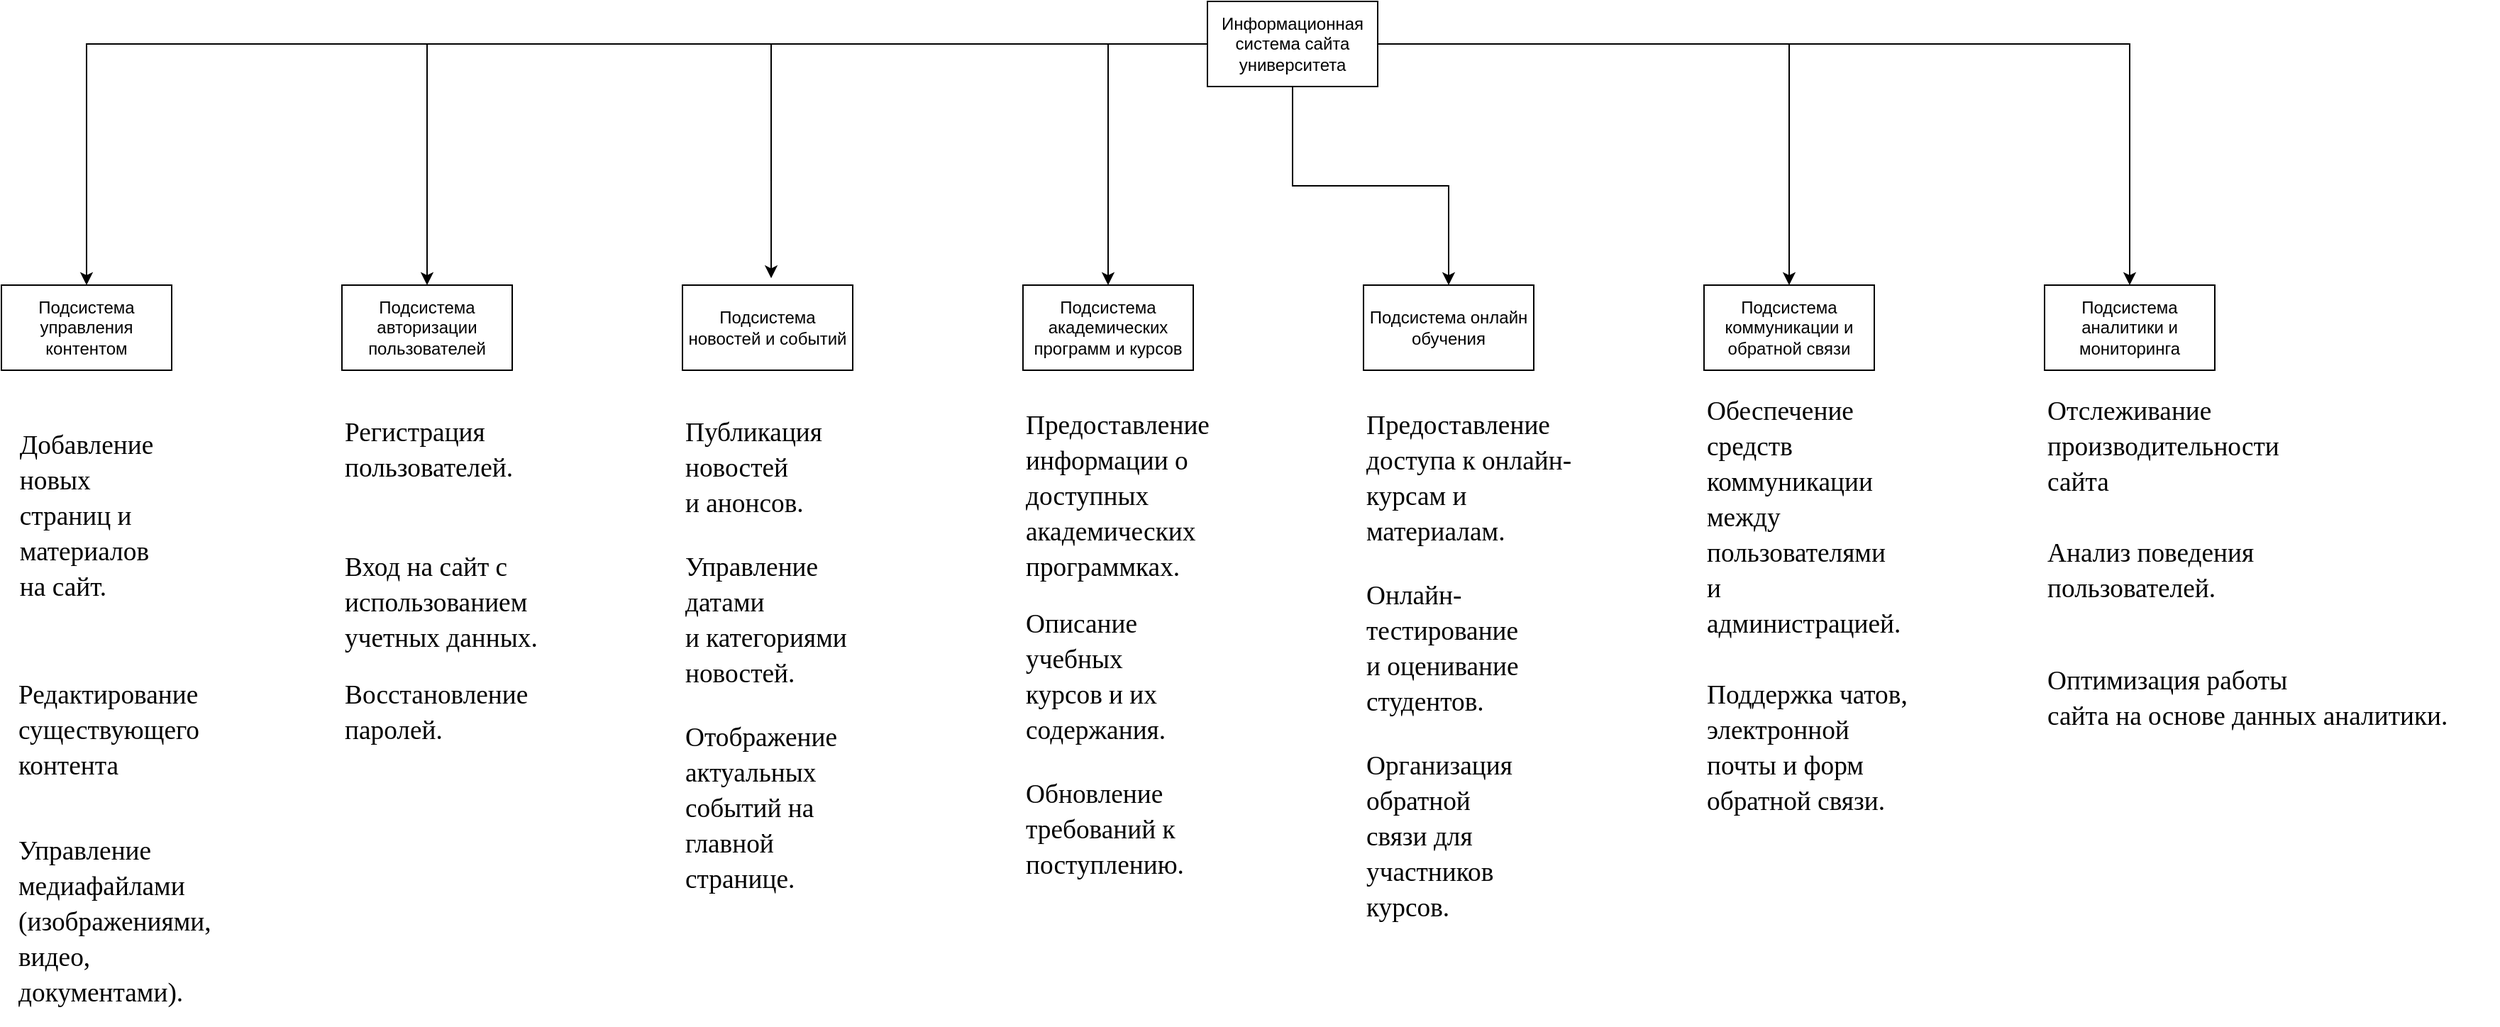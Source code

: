 <mxfile version="23.1.5" type="device">
  <diagram name="Page-1" id="jqozweAC6xOd-yikoQDW">
    <mxGraphModel dx="1687" dy="874" grid="1" gridSize="10" guides="1" tooltips="1" connect="1" arrows="1" fold="1" page="1" pageScale="1" pageWidth="850" pageHeight="1100" math="0" shadow="0">
      <root>
        <mxCell id="0" />
        <mxCell id="1" parent="0" />
        <mxCell id="aPAt6QU8vgbsCvyJmCAG-29" style="edgeStyle=orthogonalEdgeStyle;rounded=0;orthogonalLoop=1;jettySize=auto;html=1;entryX=0.5;entryY=0;entryDx=0;entryDy=0;" edge="1" parent="1" source="aPAt6QU8vgbsCvyJmCAG-1" target="aPAt6QU8vgbsCvyJmCAG-3">
          <mxGeometry relative="1" as="geometry" />
        </mxCell>
        <mxCell id="aPAt6QU8vgbsCvyJmCAG-31" style="edgeStyle=orthogonalEdgeStyle;rounded=0;orthogonalLoop=1;jettySize=auto;html=1;entryX=0.5;entryY=0;entryDx=0;entryDy=0;" edge="1" parent="1" source="aPAt6QU8vgbsCvyJmCAG-1" target="aPAt6QU8vgbsCvyJmCAG-5">
          <mxGeometry relative="1" as="geometry" />
        </mxCell>
        <mxCell id="aPAt6QU8vgbsCvyJmCAG-32" style="edgeStyle=orthogonalEdgeStyle;rounded=0;orthogonalLoop=1;jettySize=auto;html=1;entryX=0.5;entryY=0;entryDx=0;entryDy=0;" edge="1" parent="1" source="aPAt6QU8vgbsCvyJmCAG-1" target="aPAt6QU8vgbsCvyJmCAG-6">
          <mxGeometry relative="1" as="geometry" />
        </mxCell>
        <mxCell id="aPAt6QU8vgbsCvyJmCAG-33" style="edgeStyle=orthogonalEdgeStyle;rounded=0;orthogonalLoop=1;jettySize=auto;html=1;entryX=0.5;entryY=0;entryDx=0;entryDy=0;" edge="1" parent="1" source="aPAt6QU8vgbsCvyJmCAG-1" target="aPAt6QU8vgbsCvyJmCAG-7">
          <mxGeometry relative="1" as="geometry" />
        </mxCell>
        <mxCell id="aPAt6QU8vgbsCvyJmCAG-34" style="edgeStyle=orthogonalEdgeStyle;rounded=0;orthogonalLoop=1;jettySize=auto;html=1;" edge="1" parent="1" source="aPAt6QU8vgbsCvyJmCAG-1" target="aPAt6QU8vgbsCvyJmCAG-8">
          <mxGeometry relative="1" as="geometry" />
        </mxCell>
        <mxCell id="aPAt6QU8vgbsCvyJmCAG-35" style="edgeStyle=orthogonalEdgeStyle;rounded=0;orthogonalLoop=1;jettySize=auto;html=1;" edge="1" parent="1" source="aPAt6QU8vgbsCvyJmCAG-1" target="aPAt6QU8vgbsCvyJmCAG-2">
          <mxGeometry relative="1" as="geometry">
            <mxPoint x="100" y="270" as="targetPoint" />
          </mxGeometry>
        </mxCell>
        <mxCell id="aPAt6QU8vgbsCvyJmCAG-1" value="Информационная система сайта университета" style="rounded=0;whiteSpace=wrap;html=1;" vertex="1" parent="1">
          <mxGeometry x="890" y="160" width="120" height="60" as="geometry" />
        </mxCell>
        <mxCell id="aPAt6QU8vgbsCvyJmCAG-2" value="Подсистема управления контентом" style="rounded=0;whiteSpace=wrap;html=1;" vertex="1" parent="1">
          <mxGeometry x="40" y="360" width="120" height="60" as="geometry" />
        </mxCell>
        <mxCell id="aPAt6QU8vgbsCvyJmCAG-3" value="Подсистема авторизации пользователей" style="rounded=0;whiteSpace=wrap;html=1;" vertex="1" parent="1">
          <mxGeometry x="280" y="360" width="120" height="60" as="geometry" />
        </mxCell>
        <mxCell id="aPAt6QU8vgbsCvyJmCAG-4" value="Подсистема новостей и событий" style="rounded=0;whiteSpace=wrap;html=1;" vertex="1" parent="1">
          <mxGeometry x="520" y="360" width="120" height="60" as="geometry" />
        </mxCell>
        <mxCell id="aPAt6QU8vgbsCvyJmCAG-5" value="Подсистема академических программ и курсов" style="rounded=0;whiteSpace=wrap;html=1;" vertex="1" parent="1">
          <mxGeometry x="760" y="360" width="120" height="60" as="geometry" />
        </mxCell>
        <mxCell id="aPAt6QU8vgbsCvyJmCAG-6" value="Подсистема онлайн обучения" style="rounded=0;whiteSpace=wrap;html=1;" vertex="1" parent="1">
          <mxGeometry x="1000" y="360" width="120" height="60" as="geometry" />
        </mxCell>
        <mxCell id="aPAt6QU8vgbsCvyJmCAG-7" value="Подсистема коммуникации и обратной связи" style="rounded=0;whiteSpace=wrap;html=1;" vertex="1" parent="1">
          <mxGeometry x="1240" y="360" width="120" height="60" as="geometry" />
        </mxCell>
        <mxCell id="aPAt6QU8vgbsCvyJmCAG-8" value="Подсистема аналитики и мониторинга" style="rounded=0;whiteSpace=wrap;html=1;" vertex="1" parent="1">
          <mxGeometry x="1480" y="360" width="120" height="60" as="geometry" />
        </mxCell>
        <mxCell id="aPAt6QU8vgbsCvyJmCAG-9" value="&lt;br/&gt;&lt;br/&gt;&lt;br/&gt;&#x9;&lt;br/&gt;&#x9;&lt;br/&gt;&#x9;&lt;br/&gt;&#x9;&lt;br/&gt;&lt;br/&gt;&lt;p style=&quot;line-height: 150%&quot; align=&quot;justify&quot; class=&quot;western&quot;&gt;&lt;br/&gt;&lt;font style=&quot;font-size: 14pt&quot; size=&quot;4&quot;&gt;Добавление новых&lt;br/&gt;страниц и материалов на сайт.&lt;/font&gt;&lt;/p&gt;&lt;br/&gt;&lt;br/&gt;&lt;style type=&quot;text/css&quot;&gt;p { color: #000000; line-height: 115%; text-align: left; orphans: 2; widows: 2; margin-bottom: 0.1in; direction: ltr; background: transparent }p.western { font-family: &quot;Liberation Serif&quot;, serif; font-size: 12pt; so-language: en-US }p.cjk { font-family: &quot;Verdana&quot;; font-size: 12pt; so-language: zh-CN }p.ctl { font-family: &quot;FreeSans&quot;; font-size: 12pt; so-language: hi-IN }a:link { color: #000080; text-decoration: underline }&lt;/style&gt;" style="text;html=1;align=center;verticalAlign=middle;whiteSpace=wrap;rounded=0;" vertex="1" parent="1">
          <mxGeometry x="70" y="450" width="60" height="30" as="geometry" />
        </mxCell>
        <mxCell id="aPAt6QU8vgbsCvyJmCAG-10" value="&lt;p class=&quot;western&quot; align=&quot;justify&quot; style=&quot;line-height: 150%&quot;&gt;&#xa;&lt;font size=&quot;4&quot; style=&quot;font-size: 14pt&quot;&gt;Редактирование&#xa;существующего контента&lt;/font&gt;&lt;/p&gt;" style="text;whiteSpace=wrap;html=1;" vertex="1" parent="1">
          <mxGeometry x="50" y="590" width="120" height="120" as="geometry" />
        </mxCell>
        <mxCell id="aPAt6QU8vgbsCvyJmCAG-11" value="&lt;p class=&quot;western&quot; align=&quot;justify&quot; style=&quot;line-height: 150%&quot;&gt;&#xa;&lt;font size=&quot;4&quot; style=&quot;font-size: 14pt&quot;&gt;Управление&#xa;медиафайлами (изображениями, видео,&#xa;документами).&lt;/font&gt;&lt;/p&gt;" style="text;whiteSpace=wrap;html=1;" vertex="1" parent="1">
          <mxGeometry x="50" y="700" width="110" height="150" as="geometry" />
        </mxCell>
        <mxCell id="aPAt6QU8vgbsCvyJmCAG-12" value="&lt;p class=&quot;western&quot; align=&quot;justify&quot; style=&quot;line-height: 150%&quot;&gt;&#xa;&lt;font size=&quot;4&quot; style=&quot;font-size: 14pt&quot;&gt;Регистрация&#xa;пользователей.&lt;/font&gt;&lt;/p&gt;" style="text;whiteSpace=wrap;html=1;" vertex="1" parent="1">
          <mxGeometry x="280" y="405" width="150" height="120" as="geometry" />
        </mxCell>
        <mxCell id="aPAt6QU8vgbsCvyJmCAG-13" value="&lt;p class=&quot;western&quot; align=&quot;justify&quot; style=&quot;line-height: 150%&quot;&gt;&#xa;&lt;font size=&quot;4&quot; style=&quot;font-size: 14pt&quot;&gt;Вход на сайт с&#xa;использованием учетных данных.&lt;/font&gt;&lt;/p&gt;" style="text;whiteSpace=wrap;html=1;" vertex="1" parent="1">
          <mxGeometry x="280" y="500" width="140" height="120" as="geometry" />
        </mxCell>
        <mxCell id="aPAt6QU8vgbsCvyJmCAG-14" value="&lt;p class=&quot;western&quot; align=&quot;justify&quot; style=&quot;line-height: 150%&quot;&gt;&#xa;&lt;font size=&quot;4&quot; style=&quot;font-size: 14pt&quot;&gt;Восстановление&#xa;паролей.&lt;/font&gt;&lt;/p&gt;" style="text;whiteSpace=wrap;html=1;" vertex="1" parent="1">
          <mxGeometry x="280" y="590" width="160" height="120" as="geometry" />
        </mxCell>
        <mxCell id="aPAt6QU8vgbsCvyJmCAG-15" value="&lt;p class=&quot;western&quot; align=&quot;justify&quot; style=&quot;line-height: 150%&quot;&gt;&#xa;&lt;font size=&quot;4&quot; style=&quot;font-size: 14pt&quot;&gt;Публикация новостей&#xa;и анонсов.&lt;/font&gt;&lt;/p&gt;" style="text;whiteSpace=wrap;html=1;" vertex="1" parent="1">
          <mxGeometry x="520" y="405" width="130" height="120" as="geometry" />
        </mxCell>
        <mxCell id="aPAt6QU8vgbsCvyJmCAG-16" value="&lt;p class=&quot;western&quot; align=&quot;justify&quot; style=&quot;line-height: 150%&quot;&gt;&#xa;&lt;font size=&quot;4&quot; style=&quot;font-size: 14pt&quot;&gt;Управление датами&#xa;и категориями новостей.&lt;/font&gt;&lt;/p&gt;" style="text;whiteSpace=wrap;html=1;" vertex="1" parent="1">
          <mxGeometry x="520" y="500" width="120" height="120" as="geometry" />
        </mxCell>
        <mxCell id="aPAt6QU8vgbsCvyJmCAG-17" value="&lt;p class=&quot;western&quot; align=&quot;justify&quot; style=&quot;line-height: 150%&quot;&gt;&#xa;&lt;font size=&quot;4&quot; style=&quot;font-size: 14pt&quot;&gt;Отображение&#xa;актуальных событий на главной странице.&lt;/font&gt;&lt;/p&gt;" style="text;whiteSpace=wrap;html=1;" vertex="1" parent="1">
          <mxGeometry x="520" y="620" width="120" height="120" as="geometry" />
        </mxCell>
        <mxCell id="aPAt6QU8vgbsCvyJmCAG-18" value="&lt;p class=&quot;western&quot; align=&quot;justify&quot; style=&quot;line-height: 150%&quot;&gt;&#xa;&lt;font size=&quot;4&quot; style=&quot;font-size: 14pt&quot;&gt;Предоставление&#xa;информации о доступных академических&#xa;программках.&lt;/font&gt;&lt;/p&gt;" style="text;whiteSpace=wrap;html=1;" vertex="1" parent="1">
          <mxGeometry x="760" y="400" width="100" height="150" as="geometry" />
        </mxCell>
        <mxCell id="aPAt6QU8vgbsCvyJmCAG-19" value="&lt;p class=&quot;western&quot; align=&quot;justify&quot; style=&quot;line-height: 150%&quot;&gt;&#xa;&lt;font size=&quot;4&quot; style=&quot;font-size: 14pt&quot;&gt;Описание учебных&#xa;курсов и их содержания.&lt;/font&gt;&lt;/p&gt;" style="text;whiteSpace=wrap;html=1;" vertex="1" parent="1">
          <mxGeometry x="760" y="540" width="150" height="120" as="geometry" />
        </mxCell>
        <mxCell id="aPAt6QU8vgbsCvyJmCAG-20" value="&lt;p class=&quot;western&quot; align=&quot;justify&quot; style=&quot;line-height: 150%&quot;&gt;&#xa;&lt;font size=&quot;4&quot; style=&quot;font-size: 14pt&quot;&gt;Обновление&#xa;требований к поступлению.&lt;/font&gt;&lt;/p&gt;" style="text;whiteSpace=wrap;html=1;" vertex="1" parent="1">
          <mxGeometry x="760" y="660" width="100" height="120" as="geometry" />
        </mxCell>
        <mxCell id="aPAt6QU8vgbsCvyJmCAG-21" value="&lt;p class=&quot;western&quot; align=&quot;justify&quot; style=&quot;line-height: 150%&quot;&gt;&#xa;&lt;font size=&quot;4&quot; style=&quot;font-size: 14pt&quot;&gt;Предоставление&#xa;доступа к онлайн-курсам и материалам.&lt;/font&gt;&lt;/p&gt;" style="text;whiteSpace=wrap;html=1;" vertex="1" parent="1">
          <mxGeometry x="1000" y="400" width="170" height="120" as="geometry" />
        </mxCell>
        <mxCell id="aPAt6QU8vgbsCvyJmCAG-22" value="&lt;p class=&quot;western&quot; align=&quot;justify&quot; style=&quot;line-height: 150%&quot;&gt;&#xa;&lt;font size=&quot;4&quot; style=&quot;font-size: 14pt&quot;&gt;Онлайн-тестирование&#xa;и оценивание студентов.&lt;/font&gt;&lt;/p&gt;" style="text;whiteSpace=wrap;html=1;" vertex="1" parent="1">
          <mxGeometry x="1000" y="520" width="130" height="120" as="geometry" />
        </mxCell>
        <mxCell id="aPAt6QU8vgbsCvyJmCAG-23" value="&lt;p class=&quot;western&quot; align=&quot;justify&quot; style=&quot;line-height: 150%&quot;&gt;&#xa;&lt;font size=&quot;4&quot; style=&quot;font-size: 14pt&quot;&gt;Организация&#xa;обратной связи для участников курсов.&lt;/font&gt;&lt;/p&gt;" style="text;whiteSpace=wrap;html=1;" vertex="1" parent="1">
          <mxGeometry x="1000" y="640" width="90" height="120" as="geometry" />
        </mxCell>
        <mxCell id="aPAt6QU8vgbsCvyJmCAG-24" value="&lt;p class=&quot;western&quot; align=&quot;justify&quot; style=&quot;line-height: 150%&quot;&gt;&#xa;&lt;font size=&quot;4&quot; style=&quot;font-size: 14pt&quot;&gt;Обеспечение средств&#xa;коммуникации между пользователями и&#xa;администрацией.&lt;/font&gt;&lt;/p&gt;" style="text;whiteSpace=wrap;html=1;" vertex="1" parent="1">
          <mxGeometry x="1240" y="390" width="120" height="150" as="geometry" />
        </mxCell>
        <mxCell id="aPAt6QU8vgbsCvyJmCAG-25" value="&lt;p class=&quot;western&quot; align=&quot;justify&quot; style=&quot;line-height: 150%&quot;&gt;&#xa;&lt;font size=&quot;4&quot; style=&quot;font-size: 14pt&quot;&gt;Поддержка чатов,&#xa;электронной почты и форм обратной связи.&lt;/font&gt;&lt;/p&gt;" style="text;whiteSpace=wrap;html=1;" vertex="1" parent="1">
          <mxGeometry x="1240" y="590" width="150" height="120" as="geometry" />
        </mxCell>
        <mxCell id="aPAt6QU8vgbsCvyJmCAG-26" value="&lt;p class=&quot;western&quot; align=&quot;justify&quot; style=&quot;line-height: 150%&quot;&gt;&#xa;&lt;font size=&quot;4&quot; style=&quot;font-size: 14pt&quot;&gt;Отслеживание&#xa;производительности сайта&lt;/font&gt;&lt;/p&gt;" style="text;whiteSpace=wrap;html=1;" vertex="1" parent="1">
          <mxGeometry x="1480" y="390" width="120" height="120" as="geometry" />
        </mxCell>
        <mxCell id="aPAt6QU8vgbsCvyJmCAG-27" value="&lt;p class=&quot;western&quot; align=&quot;justify&quot; style=&quot;line-height: 150%&quot;&gt;&#xa;&lt;font size=&quot;4&quot; style=&quot;font-size: 14pt&quot;&gt;Анализ поведения&#xa;пользователей.&lt;/font&gt;&lt;/p&gt;" style="text;whiteSpace=wrap;html=1;" vertex="1" parent="1">
          <mxGeometry x="1480" y="490" width="180" height="120" as="geometry" />
        </mxCell>
        <mxCell id="aPAt6QU8vgbsCvyJmCAG-28" value="&lt;p class=&quot;western&quot; align=&quot;justify&quot; style=&quot;line-height: 150%&quot;&gt;&#xa;&lt;font size=&quot;4&quot; style=&quot;font-size: 14pt&quot;&gt;Оптимизация работы&#xa;сайта на основе данных аналитики.&lt;/font&gt;&lt;/p&gt;" style="text;whiteSpace=wrap;html=1;" vertex="1" parent="1">
          <mxGeometry x="1480" y="580" width="320" height="120" as="geometry" />
        </mxCell>
        <mxCell id="aPAt6QU8vgbsCvyJmCAG-30" style="edgeStyle=orthogonalEdgeStyle;rounded=0;orthogonalLoop=1;jettySize=auto;html=1;entryX=0.521;entryY=-0.081;entryDx=0;entryDy=0;entryPerimeter=0;" edge="1" parent="1" source="aPAt6QU8vgbsCvyJmCAG-1" target="aPAt6QU8vgbsCvyJmCAG-4">
          <mxGeometry relative="1" as="geometry" />
        </mxCell>
      </root>
    </mxGraphModel>
  </diagram>
</mxfile>
